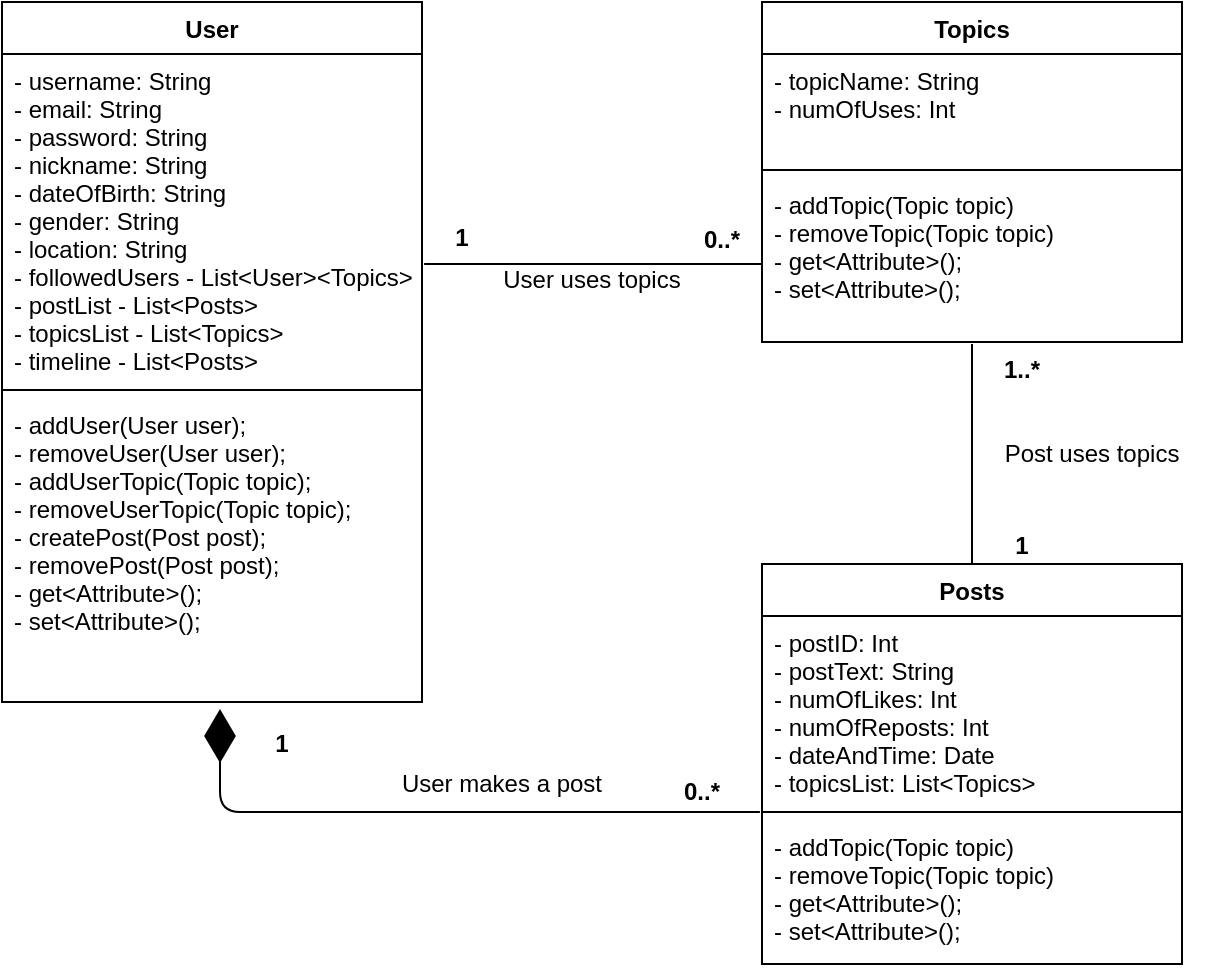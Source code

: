 <mxfile pages="1" version="11.2.5" type="device"><diagram id="H6wqF8udYv8OmVxA5LEG" name="Page-1"><mxGraphModel dx="946" dy="545" grid="1" gridSize="10" guides="1" tooltips="1" connect="1" arrows="1" fold="1" page="1" pageScale="1" pageWidth="850" pageHeight="1100" math="0" shadow="0"><root><mxCell id="0"/><mxCell id="1" parent="0"/><mxCell id="fz9pdru9y1EJdHEGdgPQ-1" value="User" style="swimlane;fontStyle=1;align=center;verticalAlign=top;childLayout=stackLayout;horizontal=1;startSize=26;horizontalStack=0;resizeParent=1;resizeParentMax=0;resizeLast=0;collapsible=1;marginBottom=0;" vertex="1" parent="1"><mxGeometry x="130" y="109" width="210" height="350" as="geometry"/></mxCell><mxCell id="fz9pdru9y1EJdHEGdgPQ-2" value="- username: String&#10;- email: String&#10;- password: String&#10;- nickname: String&#10;- dateOfBirth: String&#10;- gender: String&#10;- location: String&#10;- followedUsers - List&lt;User&gt;&lt;Topics&gt;&#10;- postList - List&lt;Posts&gt;&#10;- topicsList - List&lt;Topics&gt;&#10;- timeline - List&lt;Posts&gt;&#10;" style="text;strokeColor=none;fillColor=none;align=left;verticalAlign=top;spacingLeft=4;spacingRight=4;overflow=hidden;rotatable=0;points=[[0,0.5],[1,0.5]];portConstraint=eastwest;" vertex="1" parent="fz9pdru9y1EJdHEGdgPQ-1"><mxGeometry y="26" width="210" height="164" as="geometry"/></mxCell><mxCell id="fz9pdru9y1EJdHEGdgPQ-3" value="" style="line;strokeWidth=1;fillColor=none;align=left;verticalAlign=middle;spacingTop=-1;spacingLeft=3;spacingRight=3;rotatable=0;labelPosition=right;points=[];portConstraint=eastwest;" vertex="1" parent="fz9pdru9y1EJdHEGdgPQ-1"><mxGeometry y="190" width="210" height="8" as="geometry"/></mxCell><mxCell id="fz9pdru9y1EJdHEGdgPQ-4" value="- addUser(User user);&#10;- removeUser(User user);&#10;- addUserTopic(Topic topic);&#10;- removeUserTopic(Topic topic);&#10;- createPost(Post post);&#10;- removePost(Post post);&#10;- get&lt;Attribute&gt;();&#10;- set&lt;Attribute&gt;();" style="text;strokeColor=none;fillColor=none;align=left;verticalAlign=top;spacingLeft=4;spacingRight=4;overflow=hidden;rotatable=0;points=[[0,0.5],[1,0.5]];portConstraint=eastwest;" vertex="1" parent="fz9pdru9y1EJdHEGdgPQ-1"><mxGeometry y="198" width="210" height="152" as="geometry"/></mxCell><mxCell id="fz9pdru9y1EJdHEGdgPQ-5" value="Topics" style="swimlane;fontStyle=1;align=center;verticalAlign=top;childLayout=stackLayout;horizontal=1;startSize=26;horizontalStack=0;resizeParent=1;resizeParentMax=0;resizeLast=0;collapsible=1;marginBottom=0;" vertex="1" parent="1"><mxGeometry x="510" y="109" width="210" height="170" as="geometry"/></mxCell><mxCell id="fz9pdru9y1EJdHEGdgPQ-6" value="- topicName: String&#10;- numOfUses: Int&#10;" style="text;strokeColor=none;fillColor=none;align=left;verticalAlign=top;spacingLeft=4;spacingRight=4;overflow=hidden;rotatable=0;points=[[0,0.5],[1,0.5]];portConstraint=eastwest;" vertex="1" parent="fz9pdru9y1EJdHEGdgPQ-5"><mxGeometry y="26" width="210" height="54" as="geometry"/></mxCell><mxCell id="fz9pdru9y1EJdHEGdgPQ-7" value="" style="line;strokeWidth=1;fillColor=none;align=left;verticalAlign=middle;spacingTop=-1;spacingLeft=3;spacingRight=3;rotatable=0;labelPosition=right;points=[];portConstraint=eastwest;" vertex="1" parent="fz9pdru9y1EJdHEGdgPQ-5"><mxGeometry y="80" width="210" height="8" as="geometry"/></mxCell><mxCell id="fz9pdru9y1EJdHEGdgPQ-8" value="- addTopic(Topic topic)&#10;- removeTopic(Topic topic)&#10;- get&lt;Attribute&gt;();&#10;- set&lt;Attribute&gt;();" style="text;strokeColor=none;fillColor=none;align=left;verticalAlign=top;spacingLeft=4;spacingRight=4;overflow=hidden;rotatable=0;points=[[0,0.5],[1,0.5]];portConstraint=eastwest;" vertex="1" parent="fz9pdru9y1EJdHEGdgPQ-5"><mxGeometry y="88" width="210" height="82" as="geometry"/></mxCell><mxCell id="fz9pdru9y1EJdHEGdgPQ-9" value="Posts" style="swimlane;fontStyle=1;align=center;verticalAlign=top;childLayout=stackLayout;horizontal=1;startSize=26;horizontalStack=0;resizeParent=1;resizeParentMax=0;resizeLast=0;collapsible=1;marginBottom=0;" vertex="1" parent="1"><mxGeometry x="510" y="390" width="210" height="200" as="geometry"/></mxCell><mxCell id="fz9pdru9y1EJdHEGdgPQ-10" value="- postID: Int&#10;- postText: String&#10;- numOfLikes: Int&#10;- numOfReposts: Int&#10;- dateAndTime: Date&#10;- topicsList: List&lt;Topics&gt;" style="text;strokeColor=none;fillColor=none;align=left;verticalAlign=top;spacingLeft=4;spacingRight=4;overflow=hidden;rotatable=0;points=[[0,0.5],[1,0.5]];portConstraint=eastwest;" vertex="1" parent="fz9pdru9y1EJdHEGdgPQ-9"><mxGeometry y="26" width="210" height="94" as="geometry"/></mxCell><mxCell id="fz9pdru9y1EJdHEGdgPQ-11" value="" style="line;strokeWidth=1;fillColor=none;align=left;verticalAlign=middle;spacingTop=-1;spacingLeft=3;spacingRight=3;rotatable=0;labelPosition=right;points=[];portConstraint=eastwest;" vertex="1" parent="fz9pdru9y1EJdHEGdgPQ-9"><mxGeometry y="120" width="210" height="8" as="geometry"/></mxCell><mxCell id="fz9pdru9y1EJdHEGdgPQ-12" value="- addTopic(Topic topic)&#10;- removeTopic(Topic topic)&#10;- get&lt;Attribute&gt;();&#10;- set&lt;Attribute&gt;();" style="text;strokeColor=none;fillColor=none;align=left;verticalAlign=top;spacingLeft=4;spacingRight=4;overflow=hidden;rotatable=0;points=[[0,0.5],[1,0.5]];portConstraint=eastwest;" vertex="1" parent="fz9pdru9y1EJdHEGdgPQ-9"><mxGeometry y="128" width="210" height="72" as="geometry"/></mxCell><mxCell id="fz9pdru9y1EJdHEGdgPQ-18" value="" style="endArrow=diamondThin;endFill=1;endSize=24;html=1;entryX=0.519;entryY=1.023;entryDx=0;entryDy=0;entryPerimeter=0;exitX=-0.005;exitY=1.043;exitDx=0;exitDy=0;exitPerimeter=0;" edge="1" parent="1" source="fz9pdru9y1EJdHEGdgPQ-10" target="fz9pdru9y1EJdHEGdgPQ-4"><mxGeometry width="160" relative="1" as="geometry"><mxPoint x="130" y="570" as="sourcePoint"/><mxPoint x="290" y="570" as="targetPoint"/><Array as="points"><mxPoint x="239" y="514"/><mxPoint x="239" y="474"/></Array></mxGeometry></mxCell><mxCell id="fz9pdru9y1EJdHEGdgPQ-19" value="User makes a post" style="text;html=1;strokeColor=none;fillColor=none;align=center;verticalAlign=middle;whiteSpace=wrap;rounded=0;" vertex="1" parent="1"><mxGeometry x="320" y="490" width="120" height="20" as="geometry"/></mxCell><mxCell id="fz9pdru9y1EJdHEGdgPQ-20" value="User uses topics&lt;br&gt;" style="text;html=1;strokeColor=none;fillColor=none;align=center;verticalAlign=middle;whiteSpace=wrap;rounded=0;" vertex="1" parent="1"><mxGeometry x="360" y="238" width="130" height="20" as="geometry"/></mxCell><mxCell id="fz9pdru9y1EJdHEGdgPQ-22" value="" style="endArrow=none;html=1;entryX=0.5;entryY=0;entryDx=0;entryDy=0;" edge="1" parent="1" target="fz9pdru9y1EJdHEGdgPQ-9"><mxGeometry width="50" height="50" relative="1" as="geometry"><mxPoint x="615" y="280" as="sourcePoint"/><mxPoint x="180" y="610" as="targetPoint"/></mxGeometry></mxCell><mxCell id="fz9pdru9y1EJdHEGdgPQ-23" value="" style="endArrow=none;html=1;entryX=1.005;entryY=0.64;entryDx=0;entryDy=0;entryPerimeter=0;" edge="1" parent="1" target="fz9pdru9y1EJdHEGdgPQ-2"><mxGeometry width="50" height="50" relative="1" as="geometry"><mxPoint x="510" y="240" as="sourcePoint"/><mxPoint x="180" y="610" as="targetPoint"/></mxGeometry></mxCell><mxCell id="fz9pdru9y1EJdHEGdgPQ-24" value="Post uses topics" style="text;html=1;strokeColor=none;fillColor=none;align=center;verticalAlign=middle;whiteSpace=wrap;rounded=0;" vertex="1" parent="1"><mxGeometry x="610" y="324.5" width="130" height="20" as="geometry"/></mxCell><mxCell id="fz9pdru9y1EJdHEGdgPQ-26" value="&lt;b&gt;1&lt;/b&gt;" style="text;html=1;strokeColor=none;fillColor=none;align=center;verticalAlign=middle;whiteSpace=wrap;rounded=0;" vertex="1" parent="1"><mxGeometry x="340" y="217" width="40" height="20" as="geometry"/></mxCell><mxCell id="fz9pdru9y1EJdHEGdgPQ-27" value="&lt;b&gt;0..*&lt;/b&gt;" style="text;html=1;strokeColor=none;fillColor=none;align=center;verticalAlign=middle;whiteSpace=wrap;rounded=0;" vertex="1" parent="1"><mxGeometry x="470" y="218" width="40" height="20" as="geometry"/></mxCell><mxCell id="fz9pdru9y1EJdHEGdgPQ-29" value="&lt;b&gt;1&lt;/b&gt;" style="text;html=1;strokeColor=none;fillColor=none;align=center;verticalAlign=middle;whiteSpace=wrap;rounded=0;" vertex="1" parent="1"><mxGeometry x="250" y="470" width="40" height="20" as="geometry"/></mxCell><mxCell id="fz9pdru9y1EJdHEGdgPQ-30" value="&lt;b&gt;0..*&lt;/b&gt;" style="text;html=1;strokeColor=none;fillColor=none;align=center;verticalAlign=middle;whiteSpace=wrap;rounded=0;" vertex="1" parent="1"><mxGeometry x="460" y="494" width="40" height="20" as="geometry"/></mxCell><mxCell id="fz9pdru9y1EJdHEGdgPQ-31" value="&lt;b&gt;1..*&lt;/b&gt;" style="text;html=1;strokeColor=none;fillColor=none;align=center;verticalAlign=middle;whiteSpace=wrap;rounded=0;" vertex="1" parent="1"><mxGeometry x="620" y="283" width="40" height="20" as="geometry"/></mxCell><mxCell id="fz9pdru9y1EJdHEGdgPQ-32" value="&lt;b&gt;1&lt;/b&gt;" style="text;html=1;strokeColor=none;fillColor=none;align=center;verticalAlign=middle;whiteSpace=wrap;rounded=0;" vertex="1" parent="1"><mxGeometry x="620" y="370.5" width="40" height="20" as="geometry"/></mxCell></root></mxGraphModel></diagram></mxfile>